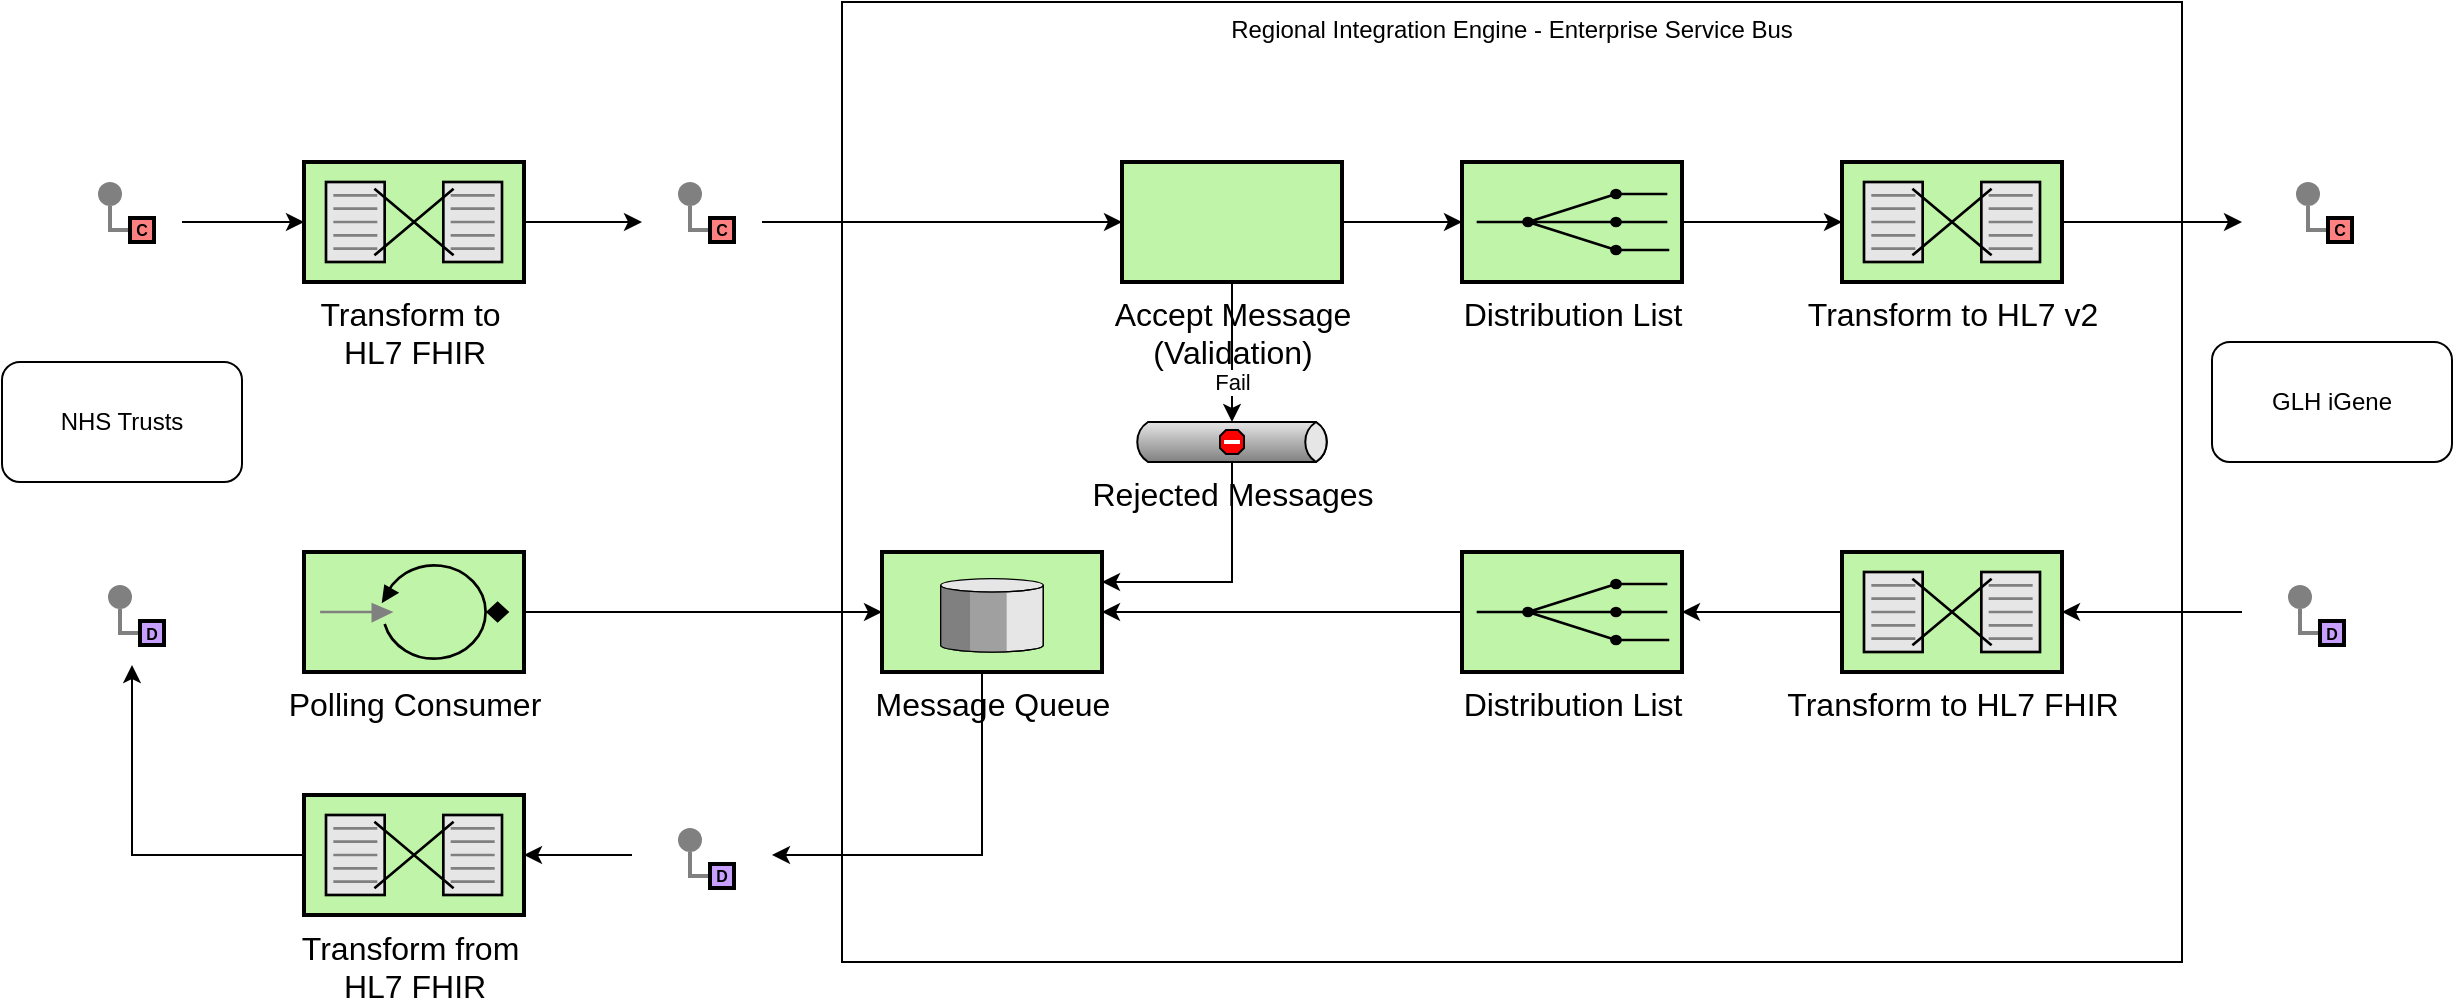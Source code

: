 <mxfile version="26.1.2">
  <diagram name="Page-1" id="toyqWjw3-tFAEOU__Un6">
    <mxGraphModel grid="1" page="1" gridSize="10" guides="1" tooltips="1" connect="1" arrows="1" fold="1" pageScale="1" pageWidth="827" pageHeight="1169" math="0" shadow="0">
      <root>
        <mxCell id="0" />
        <mxCell id="1" parent="0" />
        <mxCell id="HnpPnAv44DMsRuAQf5Vg-59" value="Regional Integration Engine - Enterprise Service Bus" style="rounded=0;whiteSpace=wrap;html=1;verticalAlign=top;" vertex="1" parent="1">
          <mxGeometry x="70" y="100" width="670" height="480" as="geometry" />
        </mxCell>
        <mxCell id="SpyZkMs1lM7mogaTS6Ty-18" style="edgeStyle=orthogonalEdgeStyle;rounded=0;orthogonalLoop=1;jettySize=auto;html=1;entryX=0;entryY=0.5;entryDx=0;entryDy=0;exitX=1;exitY=0.5;exitDx=0;exitDy=0;exitPerimeter=0;" edge="1" parent="1" source="SpyZkMs1lM7mogaTS6Ty-21" target="HnpPnAv44DMsRuAQf5Vg-40">
          <mxGeometry relative="1" as="geometry" />
        </mxCell>
        <mxCell id="SpyZkMs1lM7mogaTS6Ty-4" value="" style="rounded=0;whiteSpace=wrap;html=1;strokeColor=none;" vertex="1" parent="1">
          <mxGeometry x="-320" y="175" width="60" height="70" as="geometry" />
        </mxCell>
        <mxCell id="SpyZkMs1lM7mogaTS6Ty-20" style="edgeStyle=orthogonalEdgeStyle;rounded=0;orthogonalLoop=1;jettySize=auto;html=1;" edge="1" parent="1" source="SpyZkMs1lM7mogaTS6Ty-11" target="SpyZkMs1lM7mogaTS6Ty-19">
          <mxGeometry relative="1" as="geometry" />
        </mxCell>
        <mxCell id="SpyZkMs1lM7mogaTS6Ty-11" value="&lt;font style=&quot;font-size: 16px;&quot;&gt;Accept Message &lt;br&gt;(Validation)&lt;/font&gt;" style="strokeWidth=2;dashed=0;align=center;fontSize=8;shape=rect;fillColor=#c0f5a9;verticalLabelPosition=bottom;verticalAlign=top;html=1;" vertex="1" parent="1">
          <mxGeometry x="210" y="180" width="110" height="60" as="geometry" />
        </mxCell>
        <mxCell id="SpyZkMs1lM7mogaTS6Ty-12" value="&lt;font style=&quot;font-size: 16px;&quot;&gt;Rejected Messages&lt;/font&gt;" style="strokeWidth=1;outlineConnect=0;dashed=0;align=center;html=1;fontSize=8;shape=mxgraph.eip.deadLetterChannel;verticalLabelPosition=bottom;labelBackgroundColor=#ffffff;verticalAlign=top;" vertex="1" parent="1">
          <mxGeometry x="215" y="310" width="100" height="20" as="geometry" />
        </mxCell>
        <mxCell id="SpyZkMs1lM7mogaTS6Ty-15" style="edgeStyle=orthogonalEdgeStyle;rounded=0;orthogonalLoop=1;jettySize=auto;html=1;entryX=0;entryY=0;entryDx=50;entryDy=0;entryPerimeter=0;" edge="1" parent="1" source="SpyZkMs1lM7mogaTS6Ty-11" target="SpyZkMs1lM7mogaTS6Ty-12">
          <mxGeometry relative="1" as="geometry" />
        </mxCell>
        <mxCell id="SpyZkMs1lM7mogaTS6Ty-17" value="Fail" style="edgeLabel;html=1;align=center;verticalAlign=middle;resizable=0;points=[];" connectable="0" vertex="1" parent="SpyZkMs1lM7mogaTS6Ty-15">
          <mxGeometry x="0.028" y="-3" relative="1" as="geometry">
            <mxPoint x="3" y="14" as="offset" />
          </mxGeometry>
        </mxCell>
        <mxCell id="SpyZkMs1lM7mogaTS6Ty-19" value="&lt;font style=&quot;font-size: 16px;&quot;&gt;Distribution List&lt;/font&gt;" style="html=1;strokeWidth=2;outlineConnect=0;dashed=0;align=center;fontSize=8;fillColor=#c0f5a9;verticalLabelPosition=bottom;verticalAlign=top;shape=mxgraph.eip.recipient_list;" vertex="1" parent="1">
          <mxGeometry x="380" y="180" width="110" height="60" as="geometry" />
        </mxCell>
        <mxCell id="SpyZkMs1lM7mogaTS6Ty-21" value="&lt;span style=&quot;font-size: 16px;&quot;&gt;Transform to&amp;nbsp;&lt;/span&gt;&lt;div&gt;&lt;span style=&quot;font-size: 16px;&quot;&gt;HL7 FHIR&lt;br&gt;&lt;/span&gt;&lt;/div&gt;" style="html=1;strokeWidth=2;outlineConnect=0;dashed=0;align=center;fontSize=8;shape=mxgraph.eip.message_translator;fillColor=#c0f5a9;verticalLabelPosition=bottom;verticalAlign=top;" vertex="1" parent="1">
          <mxGeometry x="-199" y="180" width="110" height="60" as="geometry" />
        </mxCell>
        <mxCell id="SpyZkMs1lM7mogaTS6Ty-22" style="edgeStyle=orthogonalEdgeStyle;rounded=0;orthogonalLoop=1;jettySize=auto;html=1;entryX=0;entryY=0.5;entryDx=0;entryDy=0;entryPerimeter=0;" edge="1" parent="1" source="SpyZkMs1lM7mogaTS6Ty-4" target="SpyZkMs1lM7mogaTS6Ty-21">
          <mxGeometry relative="1" as="geometry" />
        </mxCell>
        <mxCell id="SpyZkMs1lM7mogaTS6Ty-45" style="edgeStyle=orthogonalEdgeStyle;rounded=0;orthogonalLoop=1;jettySize=auto;html=1;entryX=0;entryY=0.5;entryDx=0;entryDy=0;" edge="1" parent="1" source="SpyZkMs1lM7mogaTS6Ty-23" target="SpyZkMs1lM7mogaTS6Ty-38">
          <mxGeometry relative="1" as="geometry" />
        </mxCell>
        <mxCell id="SpyZkMs1lM7mogaTS6Ty-23" value="&lt;font style=&quot;font-size: 16px;&quot;&gt;Transform to HL7 v2&lt;br&gt;&lt;/font&gt;" style="html=1;strokeWidth=2;outlineConnect=0;dashed=0;align=center;fontSize=8;shape=mxgraph.eip.message_translator;fillColor=#c0f5a9;verticalLabelPosition=bottom;verticalAlign=top;" vertex="1" parent="1">
          <mxGeometry x="570" y="180" width="110" height="60" as="geometry" />
        </mxCell>
        <mxCell id="SpyZkMs1lM7mogaTS6Ty-24" style="edgeStyle=orthogonalEdgeStyle;rounded=0;orthogonalLoop=1;jettySize=auto;html=1;entryX=0;entryY=0.5;entryDx=0;entryDy=0;entryPerimeter=0;exitX=1;exitY=0.5;exitDx=0;exitDy=0;exitPerimeter=0;" edge="1" parent="1" source="SpyZkMs1lM7mogaTS6Ty-19" target="SpyZkMs1lM7mogaTS6Ty-23">
          <mxGeometry relative="1" as="geometry">
            <Array as="points">
              <mxPoint x="550" y="210" />
              <mxPoint x="550" y="210" />
            </Array>
          </mxGeometry>
        </mxCell>
        <mxCell id="SpyZkMs1lM7mogaTS6Ty-38" value="" style="rounded=0;whiteSpace=wrap;html=1;strokeColor=none;" vertex="1" parent="1">
          <mxGeometry x="770" y="185" width="90" height="50" as="geometry" />
        </mxCell>
        <mxCell id="GK4ACq8TZ_gD5xzpB5Gy-1" value="" style="edgeStyle=orthogonalEdgeStyle;rounded=0;exitX=0;exitY=0.5;endArrow=none;dashed=0;html=1;strokeColor=#808080;strokeWidth=2;" edge="1" parent="1" source="GK4ACq8TZ_gD5xzpB5Gy-3" target="GK4ACq8TZ_gD5xzpB5Gy-2">
          <mxGeometry relative="1" as="geometry" />
        </mxCell>
        <mxCell id="GK4ACq8TZ_gD5xzpB5Gy-2" value="" style="strokeWidth=2;dashed=0;align=center;fontSize=8;shape=ellipse;fillColor=#808080;strokeColor=none;" vertex="1" parent="1">
          <mxGeometry x="-302" y="190" width="12" height="12" as="geometry" />
        </mxCell>
        <mxCell id="GK4ACq8TZ_gD5xzpB5Gy-3" value="C" style="strokeWidth=2;dashed=0;align=center;fontSize=8;shape=rect;fillColor=#FF8080;fontStyle=1;whiteSpace=wrap;html=1;" vertex="1" parent="1">
          <mxGeometry x="-286" y="208" width="12" height="12" as="geometry" />
        </mxCell>
        <mxCell id="GK4ACq8TZ_gD5xzpB5Gy-15" value="" style="edgeStyle=orthogonalEdgeStyle;rounded=0;exitX=0;exitY=0.5;endArrow=none;dashed=0;html=1;strokeColor=#808080;strokeWidth=2;" edge="1" parent="1" source="GK4ACq8TZ_gD5xzpB5Gy-17" target="GK4ACq8TZ_gD5xzpB5Gy-16">
          <mxGeometry relative="1" as="geometry" />
        </mxCell>
        <mxCell id="GK4ACq8TZ_gD5xzpB5Gy-16" value="" style="strokeWidth=2;dashed=0;align=center;fontSize=8;shape=ellipse;fillColor=#808080;strokeColor=none;" vertex="1" parent="1">
          <mxGeometry x="797" y="190" width="12" height="12" as="geometry" />
        </mxCell>
        <mxCell id="GK4ACq8TZ_gD5xzpB5Gy-17" value="C" style="strokeWidth=2;dashed=0;align=center;fontSize=8;shape=rect;fillColor=#FF8080;fontStyle=1;whiteSpace=wrap;html=1;" vertex="1" parent="1">
          <mxGeometry x="813" y="208" width="12" height="12" as="geometry" />
        </mxCell>
        <mxCell id="HnpPnAv44DMsRuAQf5Vg-53" style="edgeStyle=orthogonalEdgeStyle;rounded=0;orthogonalLoop=1;jettySize=auto;html=1;" edge="1" parent="1" source="HnpPnAv44DMsRuAQf5Vg-10" target="HnpPnAv44DMsRuAQf5Vg-52">
          <mxGeometry relative="1" as="geometry" />
        </mxCell>
        <mxCell id="HnpPnAv44DMsRuAQf5Vg-10" value="&lt;font style=&quot;font-size: 16px;&quot;&gt;Distribution List&lt;/font&gt;" style="html=1;strokeWidth=2;outlineConnect=0;dashed=0;align=center;fontSize=8;fillColor=#c0f5a9;verticalLabelPosition=bottom;verticalAlign=top;shape=mxgraph.eip.recipient_list;" vertex="1" parent="1">
          <mxGeometry x="380" y="375" width="110" height="60" as="geometry" />
        </mxCell>
        <mxCell id="HnpPnAv44DMsRuAQf5Vg-31" style="edgeStyle=orthogonalEdgeStyle;rounded=0;orthogonalLoop=1;jettySize=auto;html=1;" edge="1" parent="1" source="HnpPnAv44DMsRuAQf5Vg-11" target="HnpPnAv44DMsRuAQf5Vg-26">
          <mxGeometry relative="1" as="geometry" />
        </mxCell>
        <mxCell id="HnpPnAv44DMsRuAQf5Vg-11" value="&lt;span style=&quot;font-size: 16px;&quot;&gt;Transform from&amp;nbsp;&lt;/span&gt;&lt;div&gt;&lt;span style=&quot;font-size: 16px;&quot;&gt;HL7 FHIR&lt;br&gt;&lt;/span&gt;&lt;/div&gt;" style="html=1;strokeWidth=2;outlineConnect=0;dashed=0;align=center;fontSize=8;shape=mxgraph.eip.message_translator;fillColor=#c0f5a9;verticalLabelPosition=bottom;verticalAlign=top;" vertex="1" parent="1">
          <mxGeometry x="-199" y="496.5" width="110" height="60" as="geometry" />
        </mxCell>
        <mxCell id="HnpPnAv44DMsRuAQf5Vg-35" style="edgeStyle=orthogonalEdgeStyle;rounded=0;orthogonalLoop=1;jettySize=auto;html=1;" edge="1" parent="1" source="HnpPnAv44DMsRuAQf5Vg-14" target="HnpPnAv44DMsRuAQf5Vg-10">
          <mxGeometry relative="1" as="geometry" />
        </mxCell>
        <mxCell id="HnpPnAv44DMsRuAQf5Vg-14" value="&lt;font style=&quot;font-size: 16px;&quot;&gt;Transform to HL7 FHIR&lt;/font&gt;" style="html=1;strokeWidth=2;outlineConnect=0;dashed=0;align=center;fontSize=8;shape=mxgraph.eip.message_translator;fillColor=#c0f5a9;verticalLabelPosition=bottom;verticalAlign=top;" vertex="1" parent="1">
          <mxGeometry x="570" y="375" width="110" height="60" as="geometry" />
        </mxCell>
        <mxCell id="HnpPnAv44DMsRuAQf5Vg-16" value="" style="rounded=0;whiteSpace=wrap;html=1;strokeColor=none;" vertex="1" parent="1">
          <mxGeometry x="770" y="378.5" width="90" height="53" as="geometry" />
        </mxCell>
        <mxCell id="HnpPnAv44DMsRuAQf5Vg-23" value="" style="edgeStyle=orthogonalEdgeStyle;rounded=0;exitX=0;exitY=0.5;endArrow=none;dashed=0;html=1;strokeColor=#808080;strokeWidth=2;" edge="1" parent="1" source="HnpPnAv44DMsRuAQf5Vg-25" target="HnpPnAv44DMsRuAQf5Vg-24">
          <mxGeometry relative="1" as="geometry" />
        </mxCell>
        <mxCell id="HnpPnAv44DMsRuAQf5Vg-24" value="" style="strokeWidth=2;dashed=0;align=center;fontSize=8;shape=ellipse;fillColor=#808080;strokeColor=none;" vertex="1" parent="1">
          <mxGeometry x="793" y="391.5" width="12" height="12" as="geometry" />
        </mxCell>
        <mxCell id="HnpPnAv44DMsRuAQf5Vg-25" value="D" style="strokeWidth=2;dashed=0;align=center;fontSize=8;shape=rect;fillColor=#C7A0FF;fontStyle=1;whiteSpace=wrap;html=1;" vertex="1" parent="1">
          <mxGeometry x="809" y="409.5" width="12" height="12" as="geometry" />
        </mxCell>
        <mxCell id="HnpPnAv44DMsRuAQf5Vg-26" value="" style="rounded=0;whiteSpace=wrap;html=1;strokeColor=none;" vertex="1" parent="1">
          <mxGeometry x="-320" y="378.5" width="70" height="53" as="geometry" />
        </mxCell>
        <mxCell id="HnpPnAv44DMsRuAQf5Vg-27" value="" style="edgeStyle=orthogonalEdgeStyle;rounded=0;exitX=0;exitY=0.5;endArrow=none;dashed=0;html=1;strokeColor=#808080;strokeWidth=2;" edge="1" parent="1" source="HnpPnAv44DMsRuAQf5Vg-29" target="HnpPnAv44DMsRuAQf5Vg-28">
          <mxGeometry relative="1" as="geometry" />
        </mxCell>
        <mxCell id="HnpPnAv44DMsRuAQf5Vg-28" value="" style="strokeWidth=2;dashed=0;align=center;fontSize=8;shape=ellipse;fillColor=#808080;strokeColor=none;" vertex="1" parent="1">
          <mxGeometry x="-297" y="391.5" width="12" height="12" as="geometry" />
        </mxCell>
        <mxCell id="HnpPnAv44DMsRuAQf5Vg-29" value="D" style="strokeWidth=2;dashed=0;align=center;fontSize=8;shape=rect;fillColor=#C7A0FF;fontStyle=1;whiteSpace=wrap;html=1;" vertex="1" parent="1">
          <mxGeometry x="-281" y="409.5" width="12" height="12" as="geometry" />
        </mxCell>
        <mxCell id="HnpPnAv44DMsRuAQf5Vg-32" style="edgeStyle=orthogonalEdgeStyle;rounded=0;orthogonalLoop=1;jettySize=auto;html=1;entryX=1;entryY=0.5;entryDx=0;entryDy=0;entryPerimeter=0;" edge="1" parent="1" source="HnpPnAv44DMsRuAQf5Vg-16" target="HnpPnAv44DMsRuAQf5Vg-14">
          <mxGeometry relative="1" as="geometry" />
        </mxCell>
        <mxCell id="HnpPnAv44DMsRuAQf5Vg-33" value="GLH iGene" style="rounded=1;whiteSpace=wrap;html=1;" vertex="1" parent="1">
          <mxGeometry x="755" y="270" width="120" height="60" as="geometry" />
        </mxCell>
        <mxCell id="HnpPnAv44DMsRuAQf5Vg-34" value="NHS Trusts" style="rounded=1;whiteSpace=wrap;html=1;" vertex="1" parent="1">
          <mxGeometry x="-350" y="280" width="120" height="60" as="geometry" />
        </mxCell>
        <mxCell id="HnpPnAv44DMsRuAQf5Vg-36" value="&lt;font style=&quot;font-size: 16px;&quot;&gt;Polling Consumer&lt;/font&gt;" style="fillColor=#c0f5a9;dashed=0;outlineConnect=0;strokeWidth=2;html=1;align=center;fontSize=8;verticalLabelPosition=bottom;verticalAlign=top;shape=mxgraph.eip.polling_consumer;" vertex="1" parent="1">
          <mxGeometry x="-199" y="375" width="110" height="60" as="geometry" />
        </mxCell>
        <mxCell id="HnpPnAv44DMsRuAQf5Vg-44" style="edgeStyle=orthogonalEdgeStyle;rounded=0;orthogonalLoop=1;jettySize=auto;html=1;entryX=0;entryY=0.5;entryDx=0;entryDy=0;" edge="1" parent="1" source="HnpPnAv44DMsRuAQf5Vg-40" target="SpyZkMs1lM7mogaTS6Ty-11">
          <mxGeometry relative="1" as="geometry" />
        </mxCell>
        <mxCell id="HnpPnAv44DMsRuAQf5Vg-40" value="" style="rounded=0;whiteSpace=wrap;html=1;strokeColor=none;" vertex="1" parent="1">
          <mxGeometry x="-30" y="175" width="60" height="70" as="geometry" />
        </mxCell>
        <mxCell id="HnpPnAv44DMsRuAQf5Vg-41" value="" style="edgeStyle=orthogonalEdgeStyle;rounded=0;exitX=0;exitY=0.5;endArrow=none;dashed=0;html=1;strokeColor=#808080;strokeWidth=2;" edge="1" parent="1" source="HnpPnAv44DMsRuAQf5Vg-43" target="HnpPnAv44DMsRuAQf5Vg-42">
          <mxGeometry relative="1" as="geometry" />
        </mxCell>
        <mxCell id="HnpPnAv44DMsRuAQf5Vg-42" value="" style="strokeWidth=2;dashed=0;align=center;fontSize=8;shape=ellipse;fillColor=#808080;strokeColor=none;" vertex="1" parent="1">
          <mxGeometry x="-12" y="190" width="12" height="12" as="geometry" />
        </mxCell>
        <mxCell id="HnpPnAv44DMsRuAQf5Vg-43" value="C" style="strokeWidth=2;dashed=0;align=center;fontSize=8;shape=rect;fillColor=#FF8080;fontStyle=1;whiteSpace=wrap;html=1;" vertex="1" parent="1">
          <mxGeometry x="4" y="208" width="12" height="12" as="geometry" />
        </mxCell>
        <mxCell id="HnpPnAv44DMsRuAQf5Vg-50" style="edgeStyle=orthogonalEdgeStyle;rounded=0;orthogonalLoop=1;jettySize=auto;html=1;" edge="1" parent="1" source="HnpPnAv44DMsRuAQf5Vg-45" target="HnpPnAv44DMsRuAQf5Vg-11">
          <mxGeometry relative="1" as="geometry" />
        </mxCell>
        <mxCell id="HnpPnAv44DMsRuAQf5Vg-45" value="" style="rounded=0;whiteSpace=wrap;html=1;strokeColor=none;" vertex="1" parent="1">
          <mxGeometry x="-35" y="500" width="70" height="53" as="geometry" />
        </mxCell>
        <mxCell id="HnpPnAv44DMsRuAQf5Vg-46" value="" style="edgeStyle=orthogonalEdgeStyle;rounded=0;exitX=0;exitY=0.5;endArrow=none;dashed=0;html=1;strokeColor=#808080;strokeWidth=2;" edge="1" parent="1" source="HnpPnAv44DMsRuAQf5Vg-48" target="HnpPnAv44DMsRuAQf5Vg-47">
          <mxGeometry relative="1" as="geometry" />
        </mxCell>
        <mxCell id="HnpPnAv44DMsRuAQf5Vg-47" value="" style="strokeWidth=2;dashed=0;align=center;fontSize=8;shape=ellipse;fillColor=#808080;strokeColor=none;" vertex="1" parent="1">
          <mxGeometry x="-12" y="513" width="12" height="12" as="geometry" />
        </mxCell>
        <mxCell id="HnpPnAv44DMsRuAQf5Vg-48" value="D" style="strokeWidth=2;dashed=0;align=center;fontSize=8;shape=rect;fillColor=#C7A0FF;fontStyle=1;whiteSpace=wrap;html=1;" vertex="1" parent="1">
          <mxGeometry x="4" y="531" width="12" height="12" as="geometry" />
        </mxCell>
        <mxCell id="HnpPnAv44DMsRuAQf5Vg-55" style="edgeStyle=orthogonalEdgeStyle;rounded=0;orthogonalLoop=1;jettySize=auto;html=1;entryX=1;entryY=0.5;entryDx=0;entryDy=0;" edge="1" parent="1" source="HnpPnAv44DMsRuAQf5Vg-52" target="HnpPnAv44DMsRuAQf5Vg-45">
          <mxGeometry relative="1" as="geometry">
            <Array as="points">
              <mxPoint x="140" y="527" />
            </Array>
          </mxGeometry>
        </mxCell>
        <mxCell id="HnpPnAv44DMsRuAQf5Vg-52" value="&lt;font style=&quot;font-size: 16px;&quot;&gt;Message Queue&lt;/font&gt;" style="html=1;strokeWidth=2;outlineConnect=0;dashed=0;align=center;fontSize=8;verticalLabelPosition=bottom;verticalAlign=top;shape=mxgraph.eip.message_store;fillColor=#c0f5a9" vertex="1" parent="1">
          <mxGeometry x="90" y="375" width="110" height="60" as="geometry" />
        </mxCell>
        <mxCell id="HnpPnAv44DMsRuAQf5Vg-54" style="edgeStyle=orthogonalEdgeStyle;rounded=0;orthogonalLoop=1;jettySize=auto;html=1;entryX=0;entryY=0.5;entryDx=0;entryDy=0;entryPerimeter=0;" edge="1" parent="1" source="HnpPnAv44DMsRuAQf5Vg-36" target="HnpPnAv44DMsRuAQf5Vg-52">
          <mxGeometry relative="1" as="geometry" />
        </mxCell>
        <mxCell id="HnpPnAv44DMsRuAQf5Vg-57" style="edgeStyle=orthogonalEdgeStyle;rounded=0;orthogonalLoop=1;jettySize=auto;html=1;entryX=1;entryY=0.25;entryDx=0;entryDy=0;entryPerimeter=0;" edge="1" parent="1" source="SpyZkMs1lM7mogaTS6Ty-12" target="HnpPnAv44DMsRuAQf5Vg-52">
          <mxGeometry relative="1" as="geometry">
            <Array as="points">
              <mxPoint x="265" y="390" />
            </Array>
          </mxGeometry>
        </mxCell>
      </root>
    </mxGraphModel>
  </diagram>
</mxfile>
